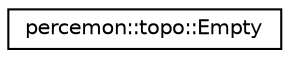 digraph "Graphical Class Hierarchy"
{
 // LATEX_PDF_SIZE
  edge [fontname="Helvetica",fontsize="10",labelfontname="Helvetica",labelfontsize="10"];
  node [fontname="Helvetica",fontsize="10",shape=record];
  rankdir="LR";
  Node0 [label="percemon::topo::Empty",height=0.2,width=0.4,color="black", fillcolor="white", style="filled",URL="$structpercemon_1_1topo_1_1Empty.html",tooltip=" "];
}
